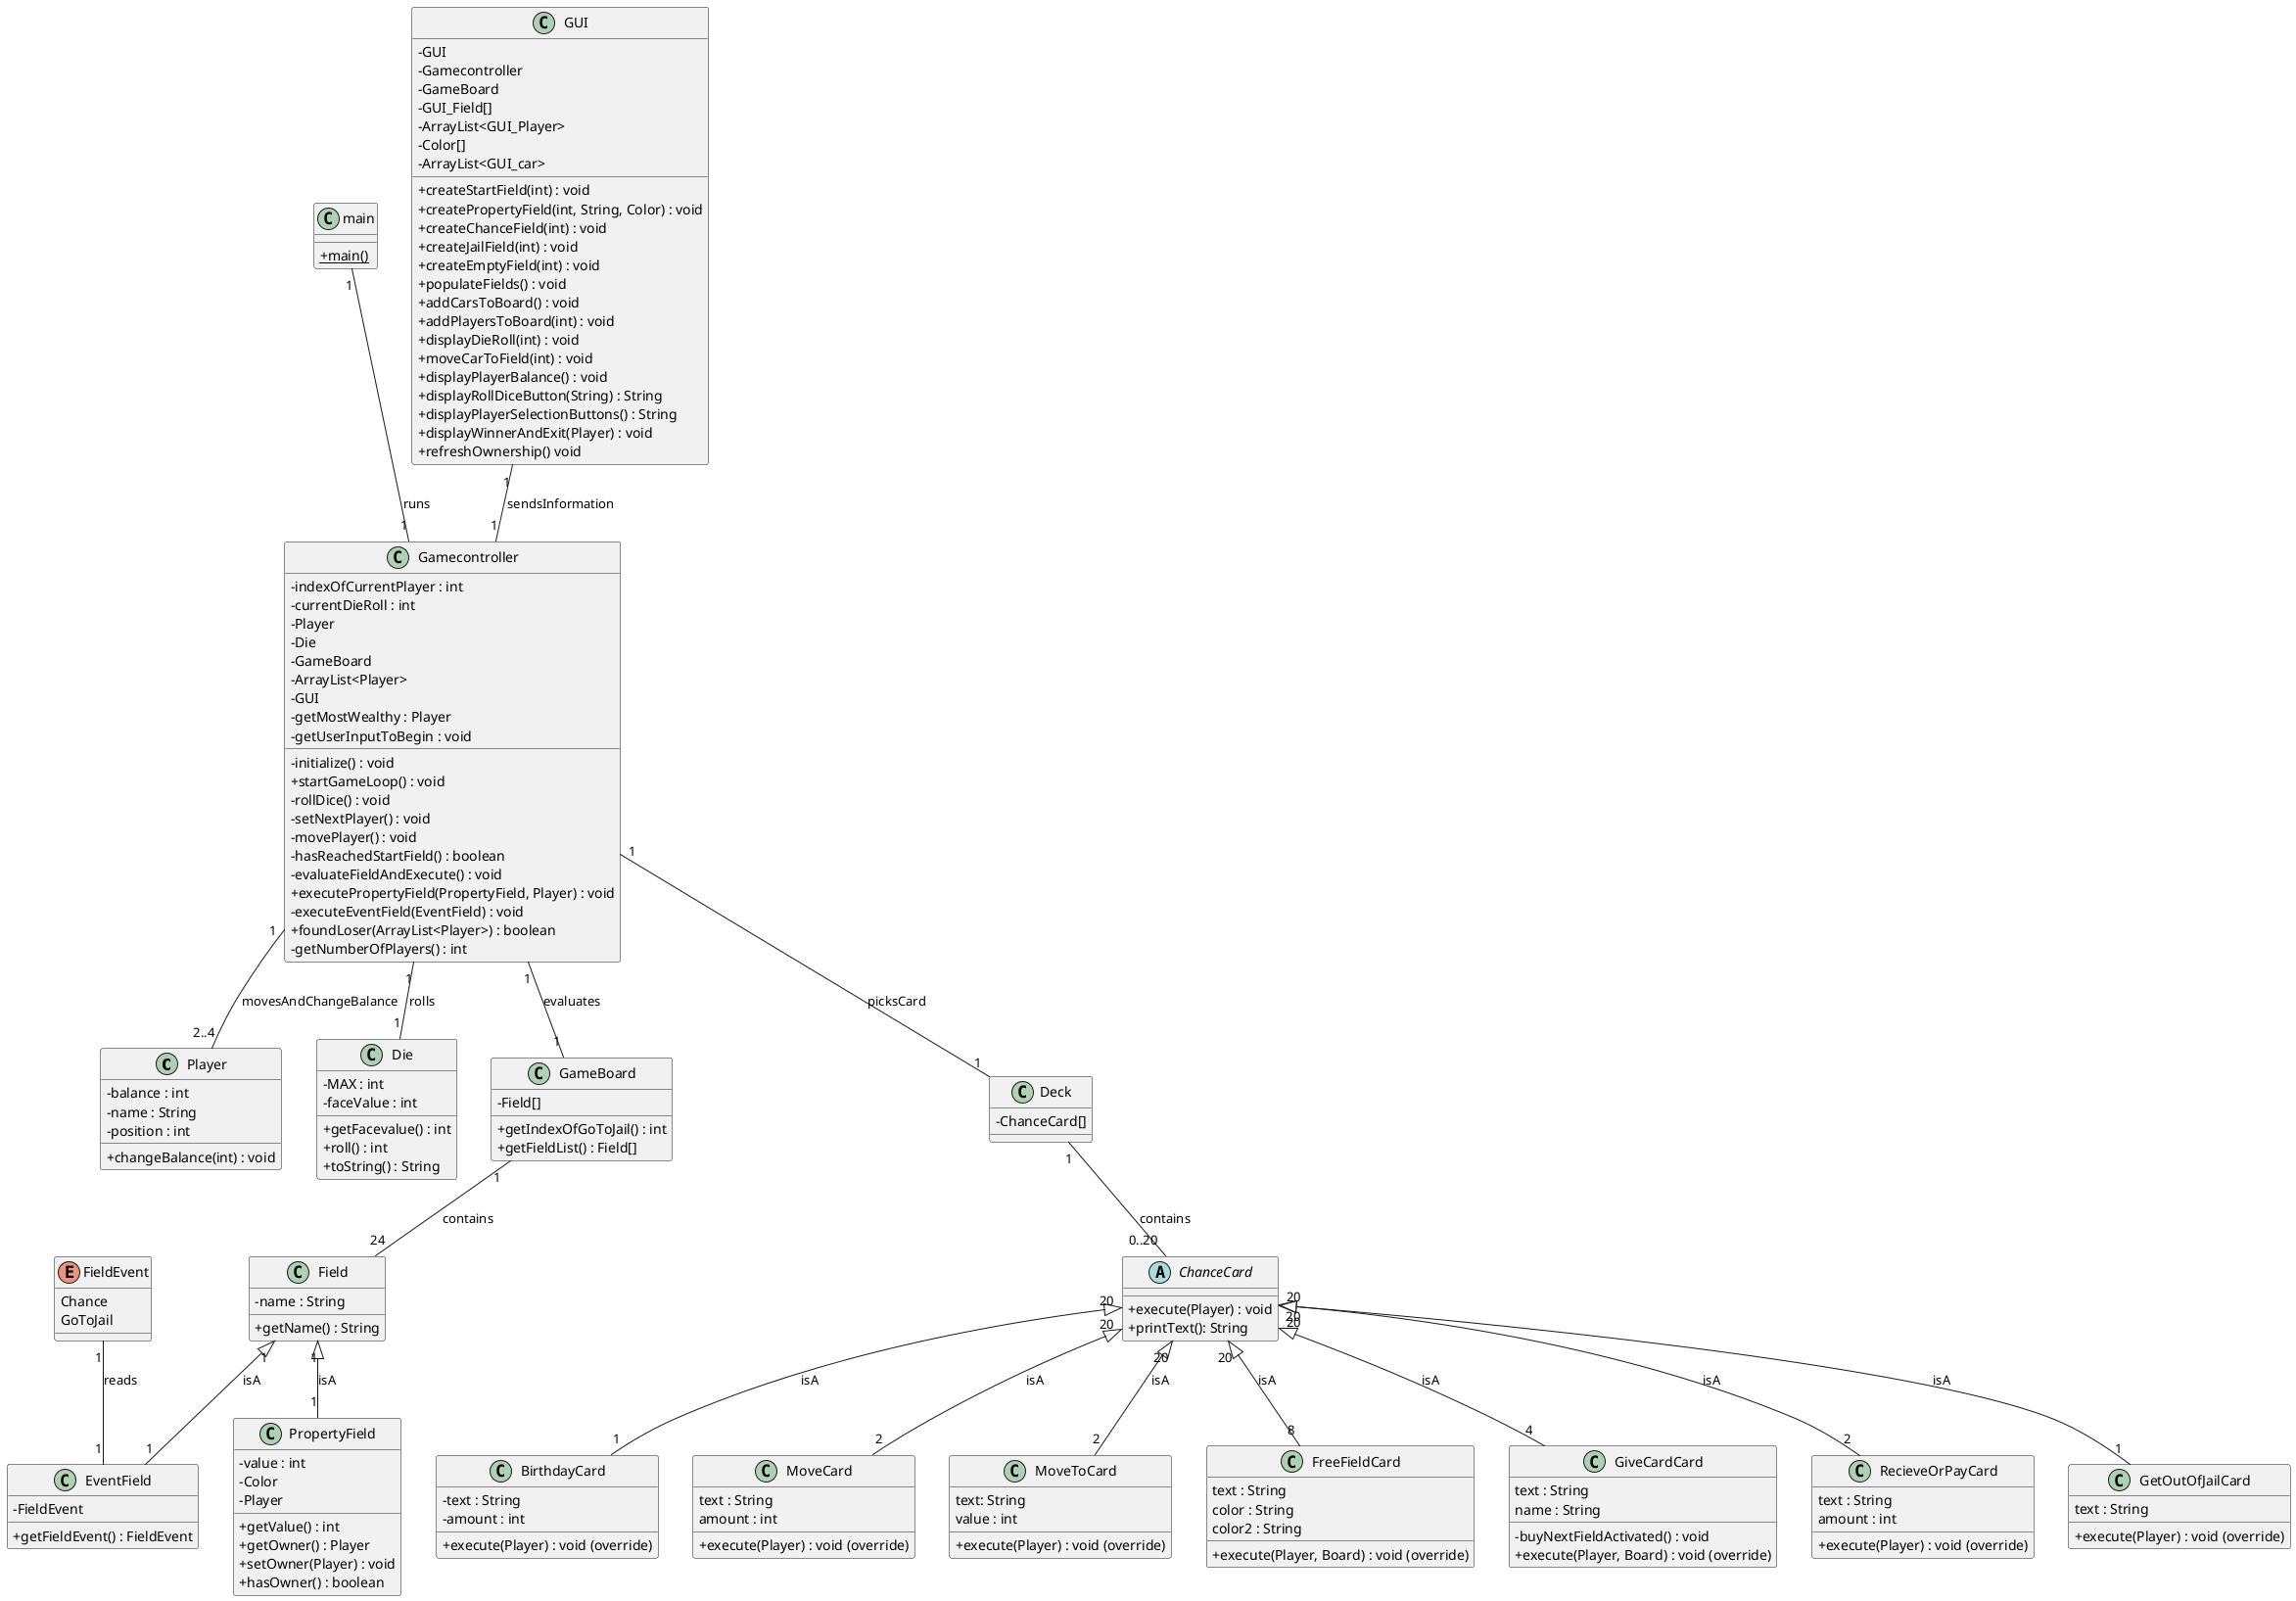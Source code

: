 @startuml
'https://plantuml.com/class-diagram
skinparam classAttributeIconSize 0

class Player{
- balance : int
- name : String
- position : int
+ changeBalance(int) : void
}
class Gamecontroller{
- indexOfCurrentPlayer : int
- currentDieRoll : int
- Player
- Die
- GameBoard
- ArrayList<Player>
- GUI
- initialize() : void
+ startGameLoop() : void
- rollDice() : void
- setNextPlayer() : void
- movePlayer() : void
- hasReachedStartField() : boolean
- evaluateFieldAndExecute() : void
+ executePropertyField(PropertyField, Player) : void
- executeEventField(EventField) : void
+ foundLoser(ArrayList<Player>) : boolean
- getMostWealthy : Player
- getNumberOfPlayers() : int
- getUserInputToBegin : void
}

class Die{
- MAX : int
- faceValue : int
+getFacevalue() : int
+roll() : int
+toString() : String
}
class GameBoard{
- Field[]
+ getIndexOfGoToJail() : int
+ getFieldList() : Field[]
}

class main{
{static}+ main()
}
class GUI{
- GUI
- Gamecontroller
- GameBoard
- GUI_Field[]
- ArrayList<GUI_Player>
- Color[]
- ArrayList<GUI_car>
+ createStartField(int) : void
+ createPropertyField(int, String, Color) : void
+ createChanceField(int) : void
+ createJailField(int) : void
+ createEmptyField(int) : void
+ populateFields() : void
+ addCarsToBoard() : void
+ addPlayersToBoard(int) : void
+ displayDieRoll(int) : void
+ moveCarToField(int) : void
+ displayPlayerBalance() : void
+ displayRollDiceButton(String) : String
+ displayPlayerSelectionButtons() : String
+ displayWinnerAndExit(Player) : void
+ refreshOwnership() void
}

class Deck{
- ChanceCard[]
}

abstract class ChanceCard{
+ execute(Player) : void
+ printText(): String
}

class BirthdayCard{
+ execute(Player) : void (override)
- text : String
- amount : int
}

class MoveCard{
+ execute(Player) : void (override)
text : String
amount : int
}

class MoveToCard{
+ execute(Player) : void (override)
text: String
value : int
}

class FreeFieldCard{
 text : String
 color : String
 color2 : String
+ execute(Player, Board) : void (override)
}

class GiveCardCard{
text : String
name : String
- buyNextFieldActivated() : void
+ execute(Player, Board) : void (override)
}

class RecieveOrPayCard{
+ execute(Player) : void (override)
text : String
amount : int
}

class GetOutOfJailCard{
+ execute(Player) : void (override)
 text : String
}


class Field{
- name : String
+ getName() : String
}

class PropertyField{
- value : int
- Color
- Player
+ getValue() : int
+ getOwner() : Player
+ setOwner(Player) : void
+ hasOwner() : boolean
}

class EventField{
- FieldEvent
+ getFieldEvent() : FieldEvent
}

enum FieldEvent{
Chance
GoToJail
}
main "1" -- "1" Gamecontroller : runs
Gamecontroller "1"--"1" GameBoard : evaluates
Gamecontroller "1"--"1" Die : rolls
Gamecontroller "1"--"1" Deck : picksCard
Deck "1"--"0..20" ChanceCard : contains
Gamecontroller "1"--"2..4" Player : movesAndChangeBalance
FieldEvent "1" -- "1" EventField : reads
GUI"1" -- "1"Gamecontroller : sendsInformation
GameBoard "1" -- "24" Field : contains
Field "1" <|-- "1" PropertyField : isA
Field "1" <|-- "1" EventField : isA
ChanceCard "20" <|-- "2" MoveCard : isA
ChanceCard "20" <|-- "2" MoveToCard : isA
ChanceCard "20" <|-- "1" BirthdayCard : isA
ChanceCard "20" <|-- "8" FreeFieldCard : isA
ChanceCard "20" <|-- "4" GiveCardCard : isA
ChanceCard "20" <|-- "2" RecieveOrPayCard : isA
ChanceCard "20" <|-- "1" GetOutOfJailCard : isA

@enduml